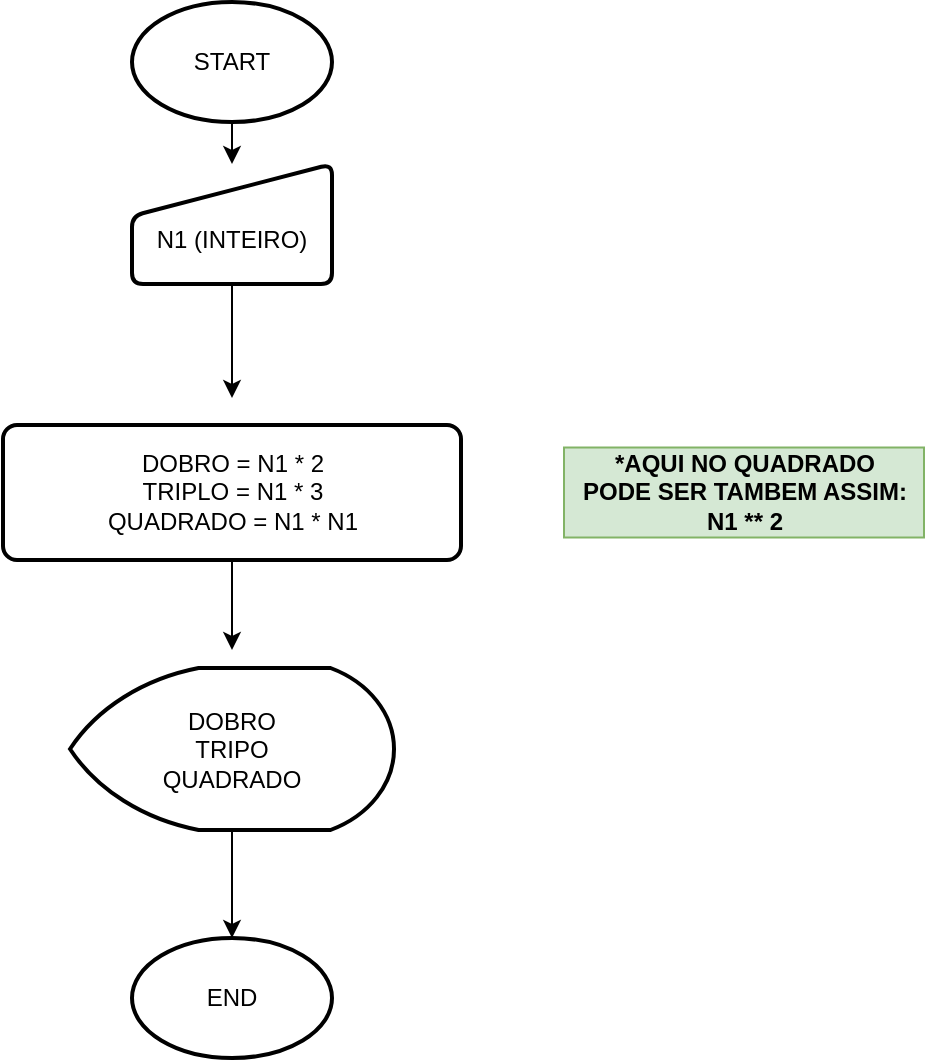 <mxfile version="13.7.9" type="device"><diagram name="Page-1" id="74e2e168-ea6b-b213-b513-2b3c1d86103e"><mxGraphModel dx="1426" dy="905" grid="1" gridSize="9" guides="1" tooltips="1" connect="1" arrows="1" fold="1" page="1" pageScale="1" pageWidth="1100" pageHeight="850" background="#ffffff" math="0" shadow="0"><root><mxCell id="0"/><mxCell id="1" parent="0"/><mxCell id="nWx46db-7_6uQDnNAAMu-16" style="edgeStyle=orthogonalEdgeStyle;rounded=0;orthogonalLoop=1;jettySize=auto;html=1;exitX=0.5;exitY=1;exitDx=0;exitDy=0;exitPerimeter=0;entryX=0.5;entryY=0;entryDx=0;entryDy=0;" edge="1" parent="1" source="nWx46db-7_6uQDnNAAMu-1" target="nWx46db-7_6uQDnNAAMu-15"><mxGeometry relative="1" as="geometry"/></mxCell><mxCell id="nWx46db-7_6uQDnNAAMu-1" value="START" style="strokeWidth=2;html=1;shape=mxgraph.flowchart.start_1;whiteSpace=wrap;" vertex="1" parent="1"><mxGeometry x="450" y="27" width="100" height="60" as="geometry"/></mxCell><mxCell id="nWx46db-7_6uQDnNAAMu-14" value="END" style="strokeWidth=2;html=1;shape=mxgraph.flowchart.start_1;whiteSpace=wrap;" vertex="1" parent="1"><mxGeometry x="450" y="495" width="100" height="60" as="geometry"/></mxCell><mxCell id="nWx46db-7_6uQDnNAAMu-17" style="edgeStyle=orthogonalEdgeStyle;rounded=0;orthogonalLoop=1;jettySize=auto;html=1;exitX=0.5;exitY=1;exitDx=0;exitDy=0;" edge="1" parent="1" source="nWx46db-7_6uQDnNAAMu-15"><mxGeometry relative="1" as="geometry"><mxPoint x="500" y="225" as="targetPoint"/></mxGeometry></mxCell><mxCell id="nWx46db-7_6uQDnNAAMu-15" value="&lt;br&gt;N1 (INTEIRO)" style="html=1;strokeWidth=2;shape=manualInput;whiteSpace=wrap;rounded=1;size=26;arcSize=11;" vertex="1" parent="1"><mxGeometry x="450" y="108" width="100" height="60" as="geometry"/></mxCell><mxCell id="nWx46db-7_6uQDnNAAMu-21" style="edgeStyle=orthogonalEdgeStyle;rounded=0;orthogonalLoop=1;jettySize=auto;html=1;" edge="1" parent="1" source="nWx46db-7_6uQDnNAAMu-18"><mxGeometry relative="1" as="geometry"><mxPoint x="500" y="351" as="targetPoint"/></mxGeometry></mxCell><mxCell id="nWx46db-7_6uQDnNAAMu-18" value="DOBRO = N1 * 2&lt;br&gt;TRIPLO = N1 * 3&lt;br&gt;QUADRADO = N1 * N1" style="rounded=1;whiteSpace=wrap;html=1;absoluteArcSize=1;arcSize=14;strokeWidth=2;" vertex="1" parent="1"><mxGeometry x="385.5" y="238.5" width="229" height="67.5" as="geometry"/></mxCell><mxCell id="nWx46db-7_6uQDnNAAMu-22" style="edgeStyle=orthogonalEdgeStyle;rounded=0;orthogonalLoop=1;jettySize=auto;html=1;" edge="1" parent="1" source="nWx46db-7_6uQDnNAAMu-19"><mxGeometry relative="1" as="geometry"><mxPoint x="500" y="495" as="targetPoint"/></mxGeometry></mxCell><mxCell id="nWx46db-7_6uQDnNAAMu-19" value="DOBRO&lt;br&gt;TRIPO&lt;br&gt;QUADRADO&lt;br&gt;" style="strokeWidth=2;html=1;shape=mxgraph.flowchart.display;whiteSpace=wrap;" vertex="1" parent="1"><mxGeometry x="419" y="360" width="162" height="81" as="geometry"/></mxCell><mxCell id="nWx46db-7_6uQDnNAAMu-20" value="&lt;b style=&quot;background-color: rgb(213 , 232 , 212)&quot;&gt;*AQUI NO QUADRADO&lt;br&gt;PODE SER TAMBEM ASSIM:&lt;br&gt;N1 ** 2&lt;/b&gt;" style="text;html=1;align=center;verticalAlign=middle;resizable=0;points=[];autosize=1;fillColor=#d5e8d4;strokeColor=#82b366;" vertex="1" parent="1"><mxGeometry x="666" y="249.75" width="180" height="45" as="geometry"/></mxCell></root></mxGraphModel></diagram></mxfile>